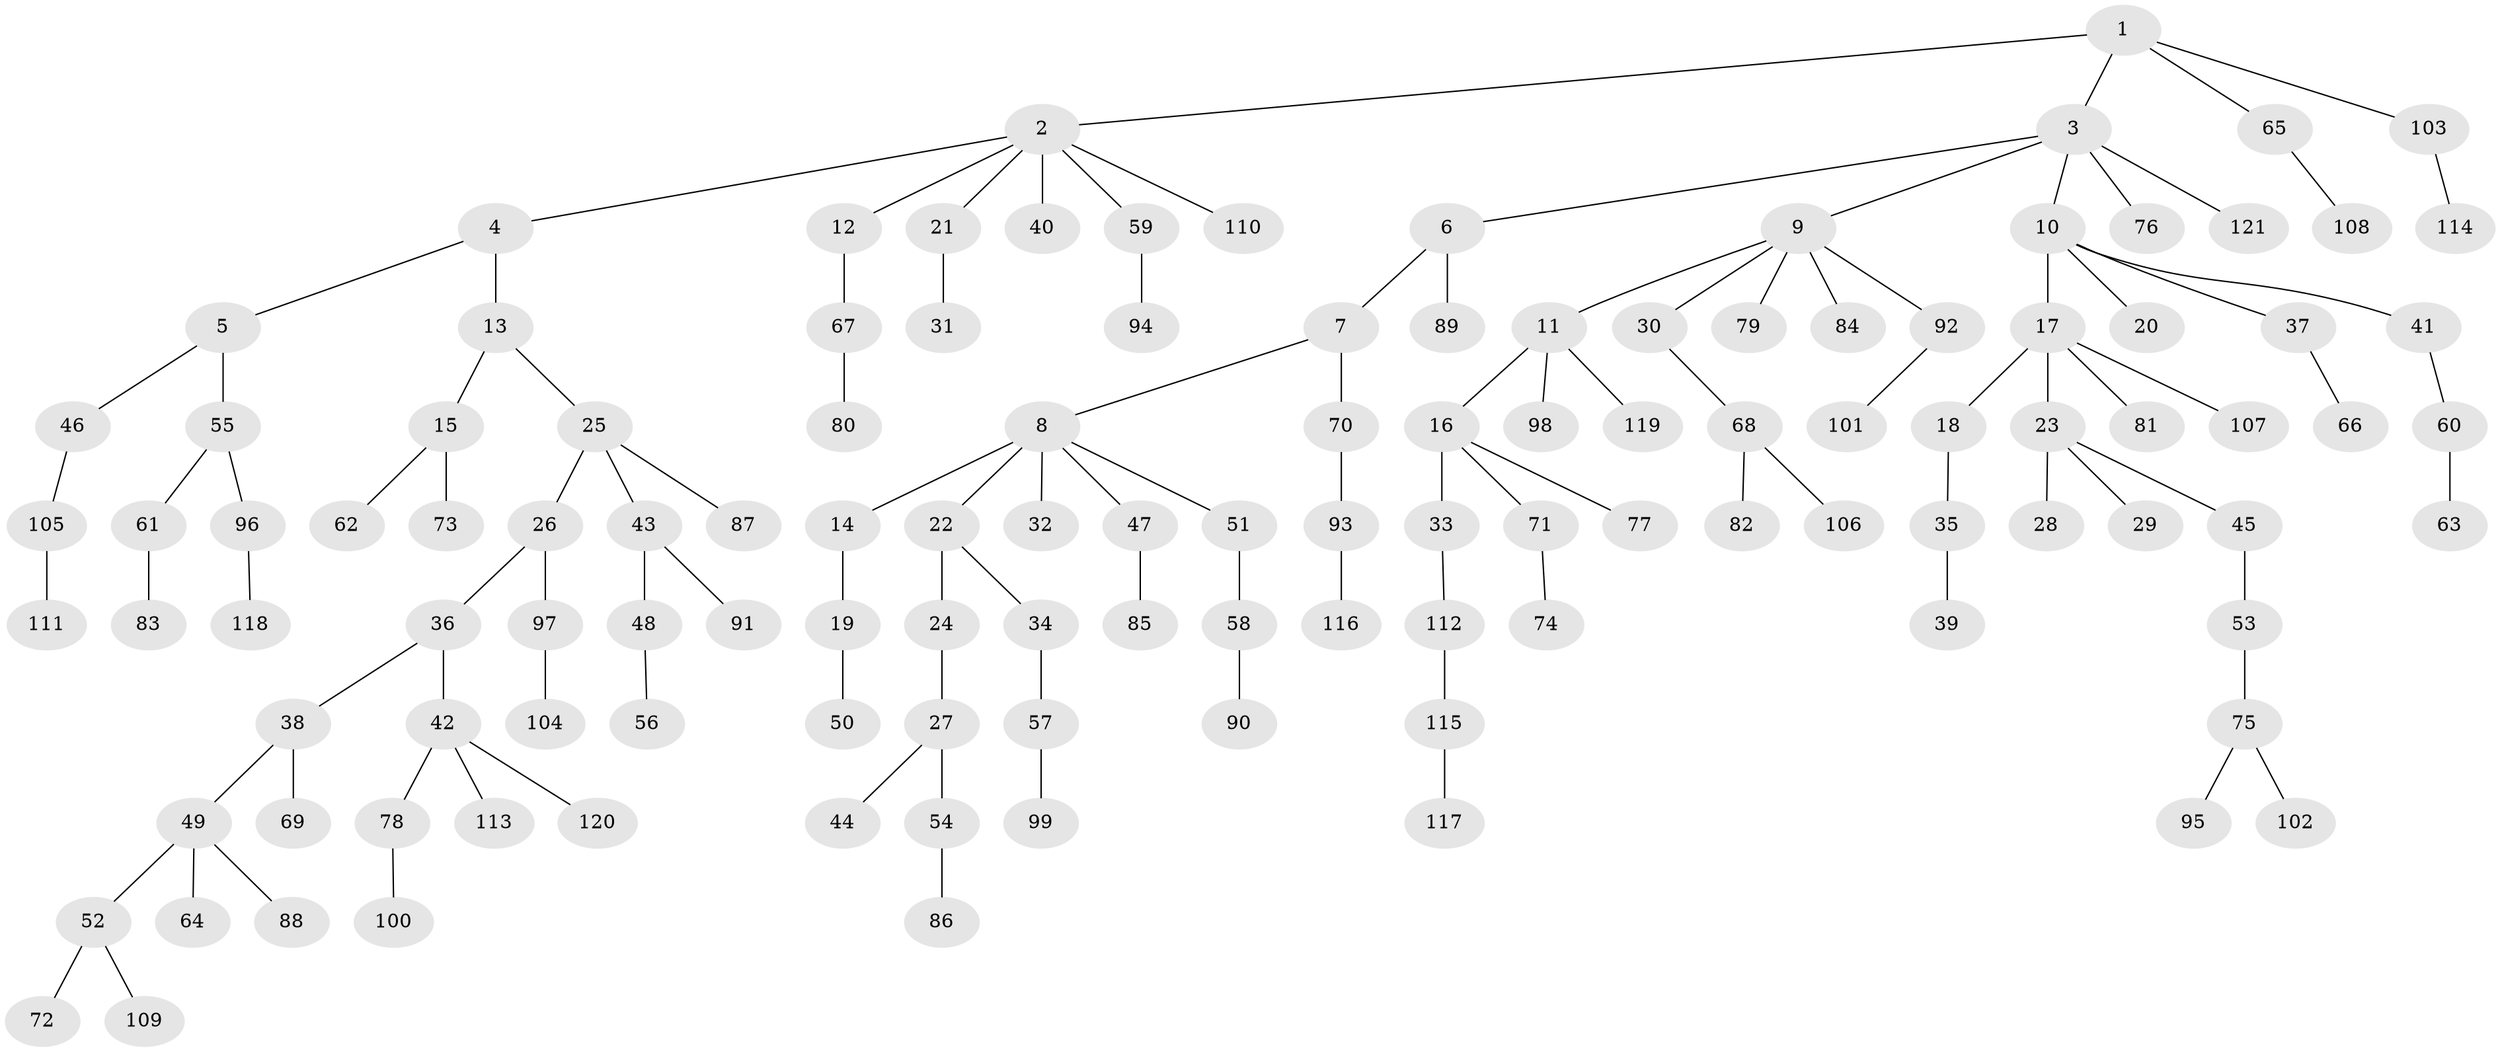 // coarse degree distribution, {7: 0.02040816326530612, 2: 0.30612244897959184, 4: 0.04081632653061224, 3: 0.20408163265306123, 1: 0.42857142857142855}
// Generated by graph-tools (version 1.1) at 2025/51/03/04/25 22:51:33]
// undirected, 121 vertices, 120 edges
graph export_dot {
  node [color=gray90,style=filled];
  1;
  2;
  3;
  4;
  5;
  6;
  7;
  8;
  9;
  10;
  11;
  12;
  13;
  14;
  15;
  16;
  17;
  18;
  19;
  20;
  21;
  22;
  23;
  24;
  25;
  26;
  27;
  28;
  29;
  30;
  31;
  32;
  33;
  34;
  35;
  36;
  37;
  38;
  39;
  40;
  41;
  42;
  43;
  44;
  45;
  46;
  47;
  48;
  49;
  50;
  51;
  52;
  53;
  54;
  55;
  56;
  57;
  58;
  59;
  60;
  61;
  62;
  63;
  64;
  65;
  66;
  67;
  68;
  69;
  70;
  71;
  72;
  73;
  74;
  75;
  76;
  77;
  78;
  79;
  80;
  81;
  82;
  83;
  84;
  85;
  86;
  87;
  88;
  89;
  90;
  91;
  92;
  93;
  94;
  95;
  96;
  97;
  98;
  99;
  100;
  101;
  102;
  103;
  104;
  105;
  106;
  107;
  108;
  109;
  110;
  111;
  112;
  113;
  114;
  115;
  116;
  117;
  118;
  119;
  120;
  121;
  1 -- 2;
  1 -- 3;
  1 -- 65;
  1 -- 103;
  2 -- 4;
  2 -- 12;
  2 -- 21;
  2 -- 40;
  2 -- 59;
  2 -- 110;
  3 -- 6;
  3 -- 9;
  3 -- 10;
  3 -- 76;
  3 -- 121;
  4 -- 5;
  4 -- 13;
  5 -- 46;
  5 -- 55;
  6 -- 7;
  6 -- 89;
  7 -- 8;
  7 -- 70;
  8 -- 14;
  8 -- 22;
  8 -- 32;
  8 -- 47;
  8 -- 51;
  9 -- 11;
  9 -- 30;
  9 -- 79;
  9 -- 84;
  9 -- 92;
  10 -- 17;
  10 -- 20;
  10 -- 37;
  10 -- 41;
  11 -- 16;
  11 -- 98;
  11 -- 119;
  12 -- 67;
  13 -- 15;
  13 -- 25;
  14 -- 19;
  15 -- 62;
  15 -- 73;
  16 -- 33;
  16 -- 71;
  16 -- 77;
  17 -- 18;
  17 -- 23;
  17 -- 81;
  17 -- 107;
  18 -- 35;
  19 -- 50;
  21 -- 31;
  22 -- 24;
  22 -- 34;
  23 -- 28;
  23 -- 29;
  23 -- 45;
  24 -- 27;
  25 -- 26;
  25 -- 43;
  25 -- 87;
  26 -- 36;
  26 -- 97;
  27 -- 44;
  27 -- 54;
  30 -- 68;
  33 -- 112;
  34 -- 57;
  35 -- 39;
  36 -- 38;
  36 -- 42;
  37 -- 66;
  38 -- 49;
  38 -- 69;
  41 -- 60;
  42 -- 78;
  42 -- 113;
  42 -- 120;
  43 -- 48;
  43 -- 91;
  45 -- 53;
  46 -- 105;
  47 -- 85;
  48 -- 56;
  49 -- 52;
  49 -- 64;
  49 -- 88;
  51 -- 58;
  52 -- 72;
  52 -- 109;
  53 -- 75;
  54 -- 86;
  55 -- 61;
  55 -- 96;
  57 -- 99;
  58 -- 90;
  59 -- 94;
  60 -- 63;
  61 -- 83;
  65 -- 108;
  67 -- 80;
  68 -- 82;
  68 -- 106;
  70 -- 93;
  71 -- 74;
  75 -- 95;
  75 -- 102;
  78 -- 100;
  92 -- 101;
  93 -- 116;
  96 -- 118;
  97 -- 104;
  103 -- 114;
  105 -- 111;
  112 -- 115;
  115 -- 117;
}
